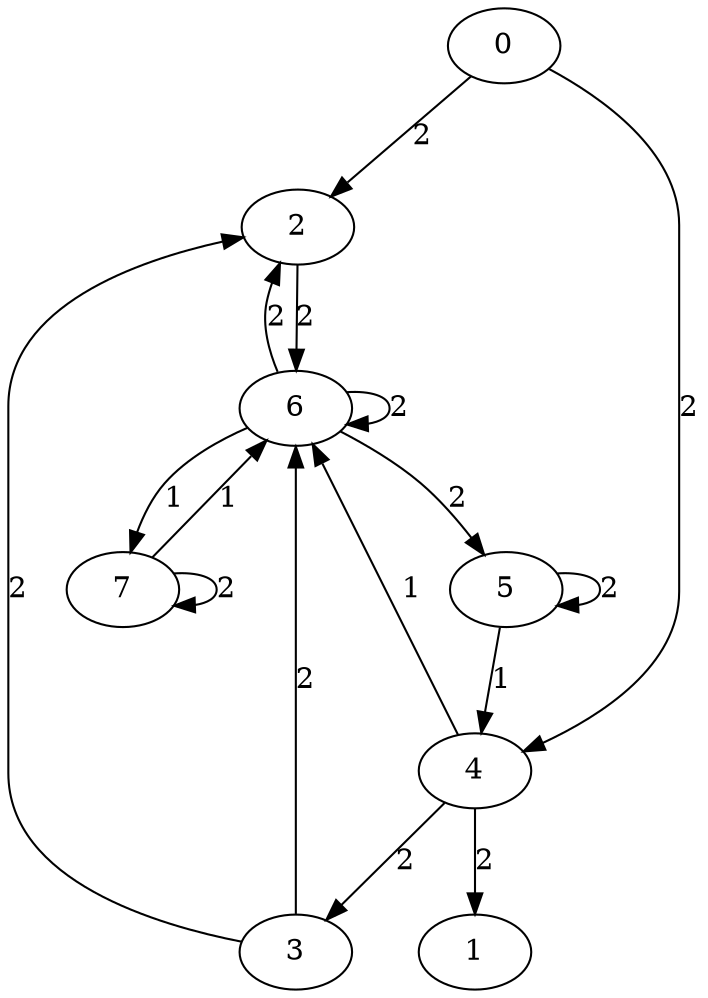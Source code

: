 digraph G {
0;
0 -> 2 [ label="2" ] ;
0 -> 4 [ label="2" ] ;
1;
2;
2 -> 6 [ label="2" ] ;
3;
3 -> 2 [ label="2" ] ;
3 -> 6 [ label="2" ] ;
4;
4 -> 1 [ label="2" ] ;
4 -> 3 [ label="2" ] ;
4 -> 6 [ label="1" ] ;
5;
5 -> 4 [ label="1" ] ;
5 -> 5 [ label="2" ] ;
6;
6 -> 2 [ label="2" ] ;
6 -> 5 [ label="2" ] ;
6 -> 6 [ label="2" ] ;
6 -> 7 [ label="1" ] ;
7;
7 -> 6 [ label="1" ] ;
7 -> 7 [ label="2" ] ;
}